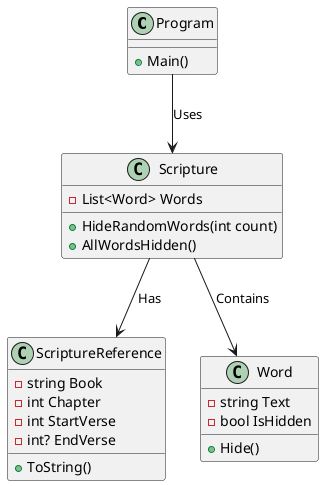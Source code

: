@startuml ScriptureMemorization

class Program {
    +Main()
}

class Scripture {
    - List<Word> Words
    + HideRandomWords(int count)
    + AllWordsHidden()
}

class ScriptureReference {
    - string Book
    - int Chapter
    - int StartVerse
    - int? EndVerse
    + ToString()
}

class Word {
    - string Text
    - bool IsHidden
    + Hide()
}

Program --> Scripture : Uses
Scripture --> Word : Contains
Scripture --> ScriptureReference : Has

@enduml